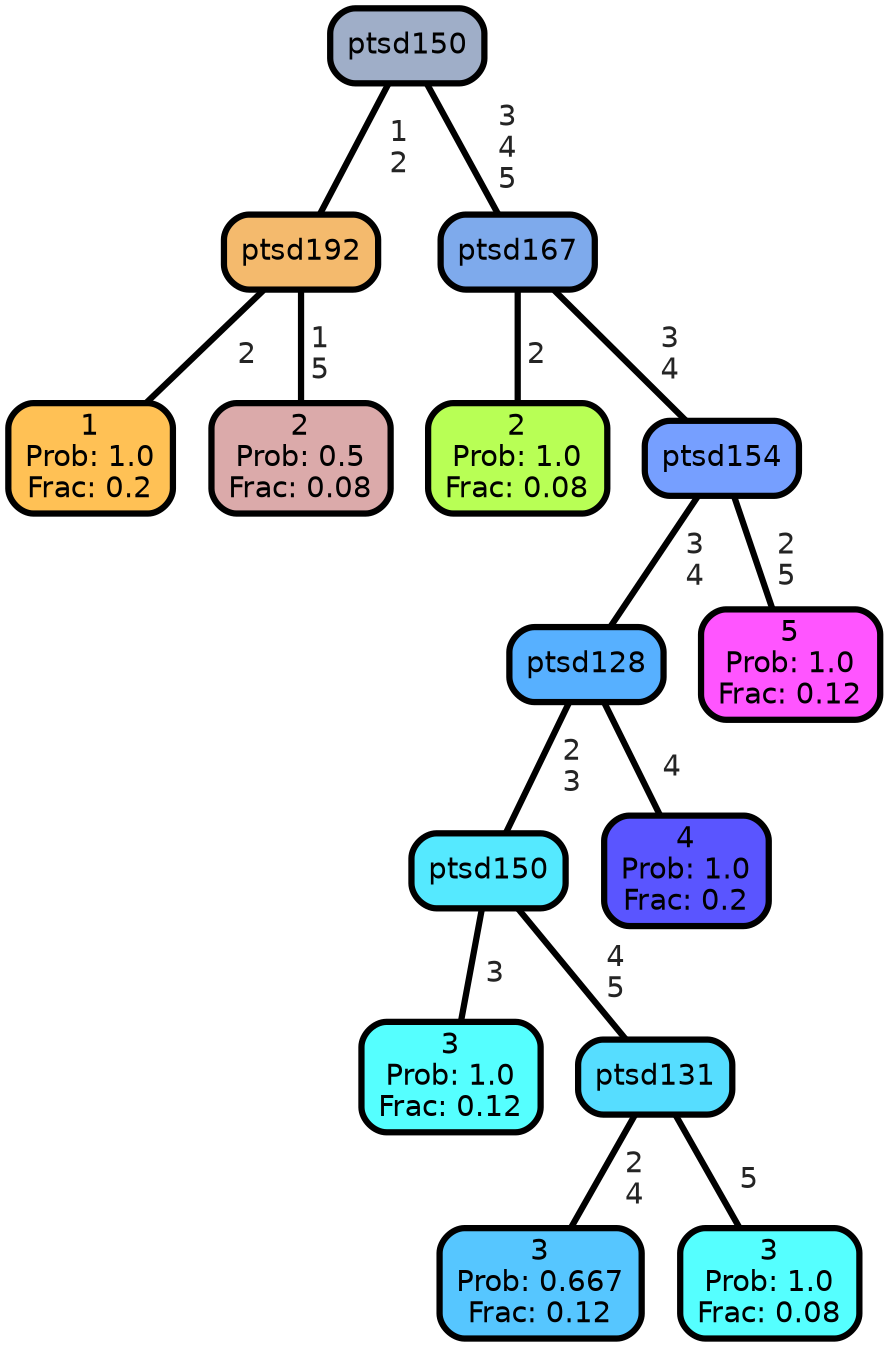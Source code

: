 graph Tree {
node [shape=box, style="filled, rounded",color="black",penwidth="3",fontcolor="black",                 fontname=helvetica] ;
graph [ranksep="0 equally", splines=straight,                 bgcolor=transparent, dpi=200] ;
edge [fontname=helvetica, fontweight=bold,fontcolor=grey14,color=black] ;
0 [label="1
Prob: 1.0
Frac: 0.2", fillcolor="#ffc155"] ;
1 [label="ptsd192", fillcolor="#f4ba6d"] ;
2 [label="2
Prob: 0.5
Frac: 0.08", fillcolor="#dbaaaa"] ;
3 [label="ptsd150", fillcolor="#9faec8"] ;
4 [label="2
Prob: 1.0
Frac: 0.08", fillcolor="#b8ff55"] ;
5 [label="ptsd167", fillcolor="#7eaaec"] ;
6 [label="3
Prob: 1.0
Frac: 0.12", fillcolor="#55ffff"] ;
7 [label="ptsd150", fillcolor="#55e9ff"] ;
8 [label="3
Prob: 0.667
Frac: 0.12", fillcolor="#56c6ff"] ;
9 [label="ptsd131", fillcolor="#56ddff"] ;
10 [label="3
Prob: 1.0
Frac: 0.08", fillcolor="#55ffff"] ;
11 [label="ptsd128", fillcolor="#57b0ff"] ;
12 [label="4
Prob: 1.0
Frac: 0.2", fillcolor="#5a55ff"] ;
13 [label="ptsd154", fillcolor="#769fff"] ;
14 [label="5
Prob: 1.0
Frac: 0.12", fillcolor="#ff55ff"] ;
1 -- 0 [label=" 2",penwidth=3] ;
1 -- 2 [label=" 1\n 5",penwidth=3] ;
3 -- 1 [label=" 1\n 2",penwidth=3] ;
3 -- 5 [label=" 3\n 4\n 5",penwidth=3] ;
5 -- 4 [label=" 2",penwidth=3] ;
5 -- 13 [label=" 3\n 4",penwidth=3] ;
7 -- 6 [label=" 3",penwidth=3] ;
7 -- 9 [label=" 4\n 5",penwidth=3] ;
9 -- 8 [label=" 2\n 4",penwidth=3] ;
9 -- 10 [label=" 5",penwidth=3] ;
11 -- 7 [label=" 2\n 3",penwidth=3] ;
11 -- 12 [label=" 4",penwidth=3] ;
13 -- 11 [label=" 3\n 4",penwidth=3] ;
13 -- 14 [label=" 2\n 5",penwidth=3] ;
{rank = same;}}